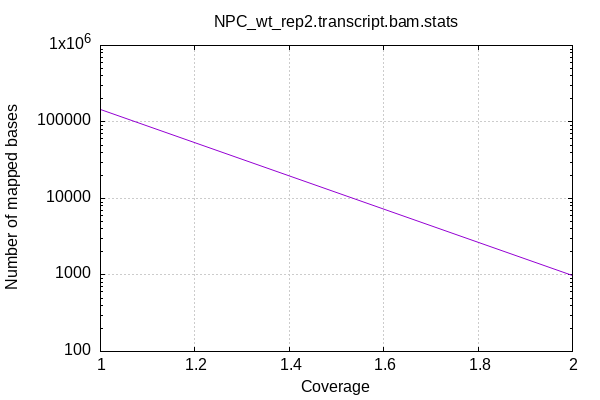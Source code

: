 
            set terminal png size 600,400 truecolor
            set output "NPC_wt_rep2.transcript_stats/coverage.png"
            set grid xtics ytics y2tics back lc rgb "#cccccc"
            set ylabel "Number of mapped bases"
            set xlabel "Coverage"
            set log y
            set style fill solid border -1
            set title "NPC_wt_rep2.transcript.bam.stats" noenhanced
            set xrange [:2]
            plot '-' with lines notitle
        1	144050
2	1000
end

